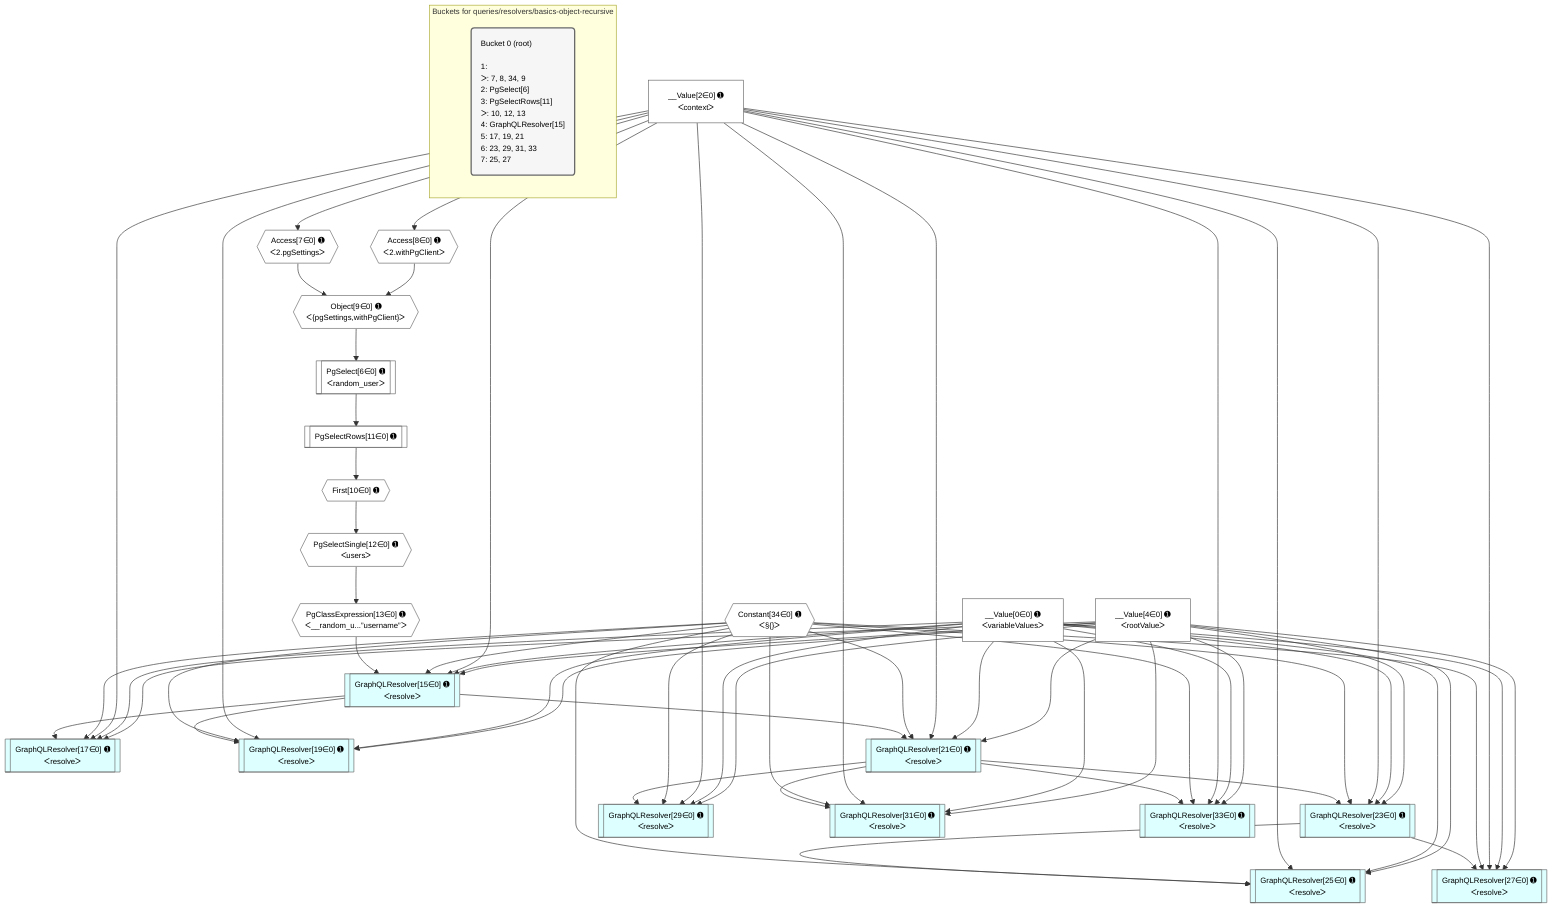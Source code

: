%%{init: {'themeVariables': { 'fontSize': '12px'}}}%%
graph TD
    classDef path fill:#eee,stroke:#000,color:#000
    classDef plan fill:#fff,stroke-width:1px,color:#000
    classDef itemplan fill:#fff,stroke-width:2px,color:#000
    classDef unbatchedplan fill:#dff,stroke-width:1px,color:#000
    classDef sideeffectplan fill:#fcc,stroke-width:2px,color:#000
    classDef bucket fill:#f6f6f6,color:#000,stroke-width:2px,text-align:left


    %% plan dependencies
    GraphQLResolver15[["GraphQLResolver[15∈0] ➊<br />ᐸresolveᐳ"]]:::unbatchedplan
    PgClassExpression13{{"PgClassExpression[13∈0] ➊<br />ᐸ__random_u...”username”ᐳ"}}:::plan
    Constant34{{"Constant[34∈0] ➊<br />ᐸ§{}ᐳ"}}:::plan
    __Value2["__Value[2∈0] ➊<br />ᐸcontextᐳ"]:::plan
    __Value0["__Value[0∈0] ➊<br />ᐸvariableValuesᐳ"]:::plan
    __Value4["__Value[4∈0] ➊<br />ᐸrootValueᐳ"]:::plan
    PgClassExpression13 & Constant34 & __Value2 & __Value0 & __Value4 --> GraphQLResolver15
    GraphQLResolver17[["GraphQLResolver[17∈0] ➊<br />ᐸresolveᐳ"]]:::unbatchedplan
    GraphQLResolver15 & Constant34 & __Value2 & __Value0 & __Value4 --> GraphQLResolver17
    GraphQLResolver19[["GraphQLResolver[19∈0] ➊<br />ᐸresolveᐳ"]]:::unbatchedplan
    GraphQLResolver15 & Constant34 & __Value2 & __Value0 & __Value4 --> GraphQLResolver19
    GraphQLResolver21[["GraphQLResolver[21∈0] ➊<br />ᐸresolveᐳ"]]:::unbatchedplan
    GraphQLResolver15 & Constant34 & __Value2 & __Value0 & __Value4 --> GraphQLResolver21
    GraphQLResolver23[["GraphQLResolver[23∈0] ➊<br />ᐸresolveᐳ"]]:::unbatchedplan
    GraphQLResolver21 & Constant34 & __Value2 & __Value0 & __Value4 --> GraphQLResolver23
    GraphQLResolver25[["GraphQLResolver[25∈0] ➊<br />ᐸresolveᐳ"]]:::unbatchedplan
    GraphQLResolver23 & Constant34 & __Value2 & __Value0 & __Value4 --> GraphQLResolver25
    GraphQLResolver27[["GraphQLResolver[27∈0] ➊<br />ᐸresolveᐳ"]]:::unbatchedplan
    GraphQLResolver23 & Constant34 & __Value2 & __Value0 & __Value4 --> GraphQLResolver27
    GraphQLResolver29[["GraphQLResolver[29∈0] ➊<br />ᐸresolveᐳ"]]:::unbatchedplan
    GraphQLResolver21 & Constant34 & __Value2 & __Value0 & __Value4 --> GraphQLResolver29
    GraphQLResolver31[["GraphQLResolver[31∈0] ➊<br />ᐸresolveᐳ"]]:::unbatchedplan
    GraphQLResolver21 & Constant34 & __Value2 & __Value0 & __Value4 --> GraphQLResolver31
    GraphQLResolver33[["GraphQLResolver[33∈0] ➊<br />ᐸresolveᐳ"]]:::unbatchedplan
    GraphQLResolver21 & Constant34 & __Value2 & __Value0 & __Value4 --> GraphQLResolver33
    Object9{{"Object[9∈0] ➊<br />ᐸ{pgSettings,withPgClient}ᐳ"}}:::plan
    Access7{{"Access[7∈0] ➊<br />ᐸ2.pgSettingsᐳ"}}:::plan
    Access8{{"Access[8∈0] ➊<br />ᐸ2.withPgClientᐳ"}}:::plan
    Access7 & Access8 --> Object9
    PgSelect6[["PgSelect[6∈0] ➊<br />ᐸrandom_userᐳ"]]:::plan
    Object9 --> PgSelect6
    __Value2 --> Access7
    __Value2 --> Access8
    First10{{"First[10∈0] ➊"}}:::plan
    PgSelectRows11[["PgSelectRows[11∈0] ➊"]]:::plan
    PgSelectRows11 --> First10
    PgSelect6 --> PgSelectRows11
    PgSelectSingle12{{"PgSelectSingle[12∈0] ➊<br />ᐸusersᐳ"}}:::plan
    First10 --> PgSelectSingle12
    PgSelectSingle12 --> PgClassExpression13

    %% define steps

    subgraph "Buckets for queries/resolvers/basics-object-recursive"
    Bucket0("Bucket 0 (root)<br /><br />1: <br />ᐳ: 7, 8, 34, 9<br />2: PgSelect[6]<br />3: PgSelectRows[11]<br />ᐳ: 10, 12, 13<br />4: GraphQLResolver[15]<br />5: 17, 19, 21<br />6: 23, 29, 31, 33<br />7: 25, 27"):::bucket
    classDef bucket0 stroke:#696969
    class Bucket0,__Value0,__Value2,__Value4,PgSelect6,Access7,Access8,Object9,First10,PgSelectRows11,PgSelectSingle12,PgClassExpression13,GraphQLResolver15,GraphQLResolver17,GraphQLResolver19,GraphQLResolver21,GraphQLResolver23,GraphQLResolver25,GraphQLResolver27,GraphQLResolver29,GraphQLResolver31,GraphQLResolver33,Constant34 bucket0
    end